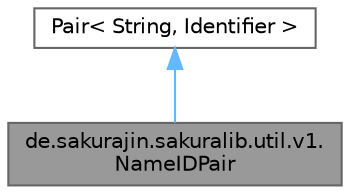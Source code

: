 digraph "de.sakurajin.sakuralib.util.v1.NameIDPair"
{
 // LATEX_PDF_SIZE
  bgcolor="transparent";
  edge [fontname=Helvetica,fontsize=10,labelfontname=Helvetica,labelfontsize=10];
  node [fontname=Helvetica,fontsize=10,shape=box,height=0.2,width=0.4];
  Node1 [label="de.sakurajin.sakuralib.util.v1.\lNameIDPair",height=0.2,width=0.4,color="gray40", fillcolor="grey60", style="filled", fontcolor="black",tooltip="A pair the holds both the simple name and the identifier of a resource."];
  Node2 -> Node1 [dir="back",color="steelblue1",style="solid"];
  Node2 [label="Pair\< String, Identifier \>",height=0.2,width=0.4,color="gray40", fillcolor="white", style="filled",tooltip=" "];
}
